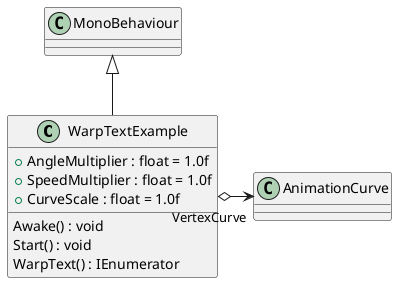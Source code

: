 @startuml
class WarpTextExample {
    + AngleMultiplier : float = 1.0f
    + SpeedMultiplier : float = 1.0f
    + CurveScale : float = 1.0f
    Awake() : void
    Start() : void
    WarpText() : IEnumerator
}
MonoBehaviour <|-- WarpTextExample
WarpTextExample o-> "VertexCurve" AnimationCurve
@enduml
